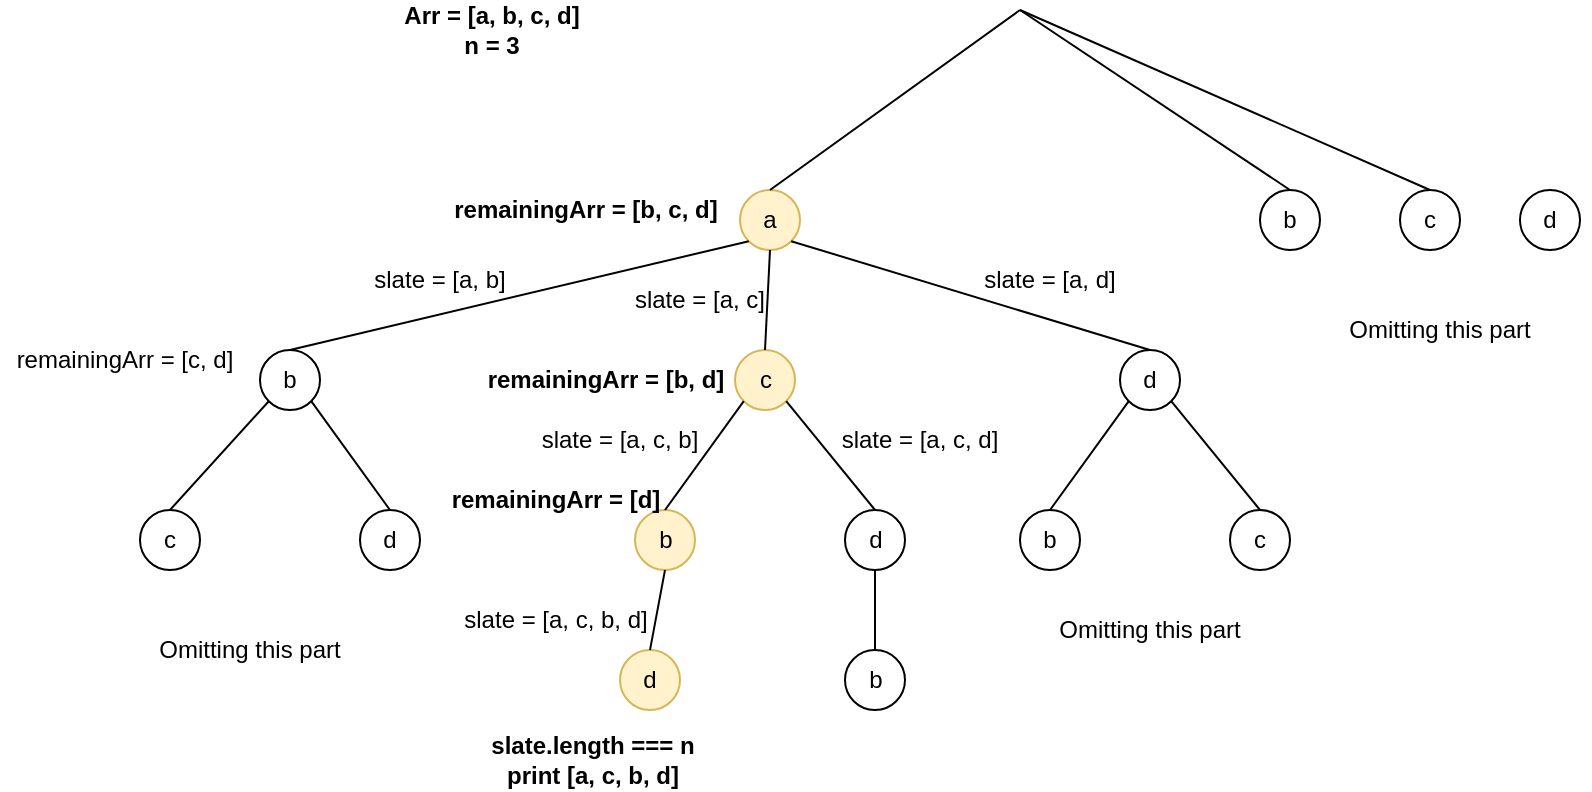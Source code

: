 <mxfile version="14.9.6" type="device" pages="2"><diagram id="VjPE4i1i8YUDDfjhyJEI" name="Permutation Without Repetition"><mxGraphModel dx="1636" dy="487" grid="1" gridSize="10" guides="1" tooltips="1" connect="1" arrows="1" fold="1" page="1" pageScale="1" pageWidth="850" pageHeight="1100" math="0" shadow="0"><root><mxCell id="0"/><mxCell id="1" parent="0"/><mxCell id="Bomva00BAVWua4RwrAof-1" value="Arr = [a, b, c, d]&lt;br&gt;n = 3" style="text;html=1;strokeColor=none;fillColor=none;align=center;verticalAlign=middle;whiteSpace=wrap;rounded=0;fontStyle=1" vertex="1" parent="1"><mxGeometry x="91.25" y="10" width="150" height="20" as="geometry"/></mxCell><mxCell id="Bomva00BAVWua4RwrAof-2" value="a" style="ellipse;whiteSpace=wrap;html=1;aspect=fixed;fillColor=#fff2cc;strokeColor=#d6b656;" vertex="1" parent="1"><mxGeometry x="290" y="100" width="30" height="30" as="geometry"/></mxCell><mxCell id="Bomva00BAVWua4RwrAof-3" value="b" style="ellipse;whiteSpace=wrap;html=1;aspect=fixed;" vertex="1" parent="1"><mxGeometry x="50" y="180" width="30" height="30" as="geometry"/></mxCell><mxCell id="Bomva00BAVWua4RwrAof-4" value="d" style="ellipse;whiteSpace=wrap;html=1;aspect=fixed;" vertex="1" parent="1"><mxGeometry x="480" y="180" width="30" height="30" as="geometry"/></mxCell><mxCell id="Bomva00BAVWua4RwrAof-5" value="c" style="ellipse;whiteSpace=wrap;html=1;aspect=fixed;" vertex="1" parent="1"><mxGeometry x="-10" y="260" width="30" height="30" as="geometry"/></mxCell><mxCell id="Bomva00BAVWua4RwrAof-6" value="d" style="ellipse;whiteSpace=wrap;html=1;aspect=fixed;" vertex="1" parent="1"><mxGeometry x="100" y="260" width="30" height="30" as="geometry"/></mxCell><mxCell id="Bomva00BAVWua4RwrAof-7" value="b" style="ellipse;whiteSpace=wrap;html=1;aspect=fixed;" vertex="1" parent="1"><mxGeometry x="430" y="260" width="30" height="30" as="geometry"/></mxCell><mxCell id="Bomva00BAVWua4RwrAof-8" value="c" style="ellipse;whiteSpace=wrap;html=1;aspect=fixed;" vertex="1" parent="1"><mxGeometry x="535" y="260" width="30" height="30" as="geometry"/></mxCell><mxCell id="Bomva00BAVWua4RwrAof-9" value="b" style="ellipse;whiteSpace=wrap;html=1;aspect=fixed;" vertex="1" parent="1"><mxGeometry x="550" y="100" width="30" height="30" as="geometry"/></mxCell><mxCell id="Bomva00BAVWua4RwrAof-10" value="d" style="ellipse;whiteSpace=wrap;html=1;aspect=fixed;" vertex="1" parent="1"><mxGeometry x="680" y="100" width="30" height="30" as="geometry"/></mxCell><mxCell id="Bomva00BAVWua4RwrAof-11" value="c" style="ellipse;whiteSpace=wrap;html=1;aspect=fixed;" vertex="1" parent="1"><mxGeometry x="620" y="100" width="30" height="30" as="geometry"/></mxCell><mxCell id="Bomva00BAVWua4RwrAof-12" value="" style="endArrow=none;html=1;entryX=0;entryY=1;entryDx=0;entryDy=0;exitX=0.5;exitY=0;exitDx=0;exitDy=0;" edge="1" parent="1" source="Bomva00BAVWua4RwrAof-3" target="Bomva00BAVWua4RwrAof-2"><mxGeometry width="50" height="50" relative="1" as="geometry"><mxPoint x="210" y="200" as="sourcePoint"/><mxPoint x="260" y="150" as="targetPoint"/></mxGeometry></mxCell><mxCell id="Bomva00BAVWua4RwrAof-13" value="" style="endArrow=none;html=1;entryX=1;entryY=1;entryDx=0;entryDy=0;exitX=0.5;exitY=0;exitDx=0;exitDy=0;" edge="1" parent="1" source="Bomva00BAVWua4RwrAof-4" target="Bomva00BAVWua4RwrAof-2"><mxGeometry width="50" height="50" relative="1" as="geometry"><mxPoint x="175" y="190" as="sourcePoint"/><mxPoint x="274.393" y="135.607" as="targetPoint"/></mxGeometry></mxCell><mxCell id="Bomva00BAVWua4RwrAof-14" value="" style="endArrow=none;html=1;entryX=0;entryY=1;entryDx=0;entryDy=0;exitX=0.5;exitY=0;exitDx=0;exitDy=0;" edge="1" parent="1" source="Bomva00BAVWua4RwrAof-5" target="Bomva00BAVWua4RwrAof-3"><mxGeometry width="50" height="50" relative="1" as="geometry"><mxPoint x="75" y="190" as="sourcePoint"/><mxPoint x="174.393" y="135.607" as="targetPoint"/></mxGeometry></mxCell><mxCell id="Bomva00BAVWua4RwrAof-15" value="" style="endArrow=none;html=1;entryX=1;entryY=1;entryDx=0;entryDy=0;exitX=0.5;exitY=0;exitDx=0;exitDy=0;" edge="1" parent="1" source="Bomva00BAVWua4RwrAof-6" target="Bomva00BAVWua4RwrAof-3"><mxGeometry width="50" height="50" relative="1" as="geometry"><mxPoint x="15" y="270" as="sourcePoint"/><mxPoint x="64.393" y="215.607" as="targetPoint"/></mxGeometry></mxCell><mxCell id="Bomva00BAVWua4RwrAof-16" value="remainingArr = [b, c, d]" style="text;html=1;strokeColor=none;fillColor=none;align=center;verticalAlign=middle;whiteSpace=wrap;rounded=0;fontStyle=1" vertex="1" parent="1"><mxGeometry x="137.5" y="100" width="150" height="20" as="geometry"/></mxCell><mxCell id="Bomva00BAVWua4RwrAof-17" value="c" style="ellipse;whiteSpace=wrap;html=1;aspect=fixed;fillColor=#fff2cc;strokeColor=#d6b656;" vertex="1" parent="1"><mxGeometry x="287.5" y="180" width="30" height="30" as="geometry"/></mxCell><mxCell id="Bomva00BAVWua4RwrAof-18" value="b" style="ellipse;whiteSpace=wrap;html=1;aspect=fixed;fillColor=#fff2cc;strokeColor=#d6b656;" vertex="1" parent="1"><mxGeometry x="237.5" y="260" width="30" height="30" as="geometry"/></mxCell><mxCell id="Bomva00BAVWua4RwrAof-19" value="d" style="ellipse;whiteSpace=wrap;html=1;aspect=fixed;" vertex="1" parent="1"><mxGeometry x="342.5" y="260" width="30" height="30" as="geometry"/></mxCell><mxCell id="Bomva00BAVWua4RwrAof-20" value="" style="endArrow=none;html=1;entryX=0.5;entryY=1;entryDx=0;entryDy=0;exitX=0.5;exitY=0;exitDx=0;exitDy=0;" edge="1" parent="1" source="Bomva00BAVWua4RwrAof-17" target="Bomva00BAVWua4RwrAof-2"><mxGeometry width="50" height="50" relative="1" as="geometry"><mxPoint x="290" y="220" as="sourcePoint"/><mxPoint x="340" y="170" as="targetPoint"/></mxGeometry></mxCell><mxCell id="Bomva00BAVWua4RwrAof-21" value="" style="endArrow=none;html=1;entryX=0;entryY=1;entryDx=0;entryDy=0;exitX=0.5;exitY=0;exitDx=0;exitDy=0;" edge="1" parent="1" source="Bomva00BAVWua4RwrAof-18" target="Bomva00BAVWua4RwrAof-17"><mxGeometry width="50" height="50" relative="1" as="geometry"><mxPoint x="312.5" y="190" as="sourcePoint"/><mxPoint x="315" y="140" as="targetPoint"/></mxGeometry></mxCell><mxCell id="Bomva00BAVWua4RwrAof-22" value="" style="endArrow=none;html=1;entryX=1;entryY=1;entryDx=0;entryDy=0;exitX=0.5;exitY=0;exitDx=0;exitDy=0;" edge="1" parent="1" source="Bomva00BAVWua4RwrAof-19" target="Bomva00BAVWua4RwrAof-17"><mxGeometry width="50" height="50" relative="1" as="geometry"><mxPoint x="262.5" y="270" as="sourcePoint"/><mxPoint x="301.893" y="215.607" as="targetPoint"/></mxGeometry></mxCell><mxCell id="Bomva00BAVWua4RwrAof-23" value="&lt;span&gt;remainingArr = [c, d]&lt;/span&gt;" style="text;html=1;strokeColor=none;fillColor=none;align=center;verticalAlign=middle;whiteSpace=wrap;rounded=0;fontStyle=0" vertex="1" parent="1"><mxGeometry x="-80" y="170" width="125" height="30" as="geometry"/></mxCell><mxCell id="Bomva00BAVWua4RwrAof-26" value="remainingArr = [b, d]" style="text;html=1;strokeColor=none;fillColor=none;align=center;verticalAlign=middle;whiteSpace=wrap;rounded=0;fontStyle=1" vertex="1" parent="1"><mxGeometry x="157.5" y="170" width="130" height="50" as="geometry"/></mxCell><mxCell id="Bomva00BAVWua4RwrAof-27" value="slate = [a, c, b]" style="text;html=1;strokeColor=none;fillColor=none;align=center;verticalAlign=middle;whiteSpace=wrap;rounded=0;" vertex="1" parent="1"><mxGeometry x="180" y="210" width="100" height="30" as="geometry"/></mxCell><mxCell id="Bomva00BAVWua4RwrAof-28" value="slate = [a, c, d]" style="text;html=1;strokeColor=none;fillColor=none;align=center;verticalAlign=middle;whiteSpace=wrap;rounded=0;" vertex="1" parent="1"><mxGeometry x="330" y="200" width="100" height="50" as="geometry"/></mxCell><mxCell id="Bomva00BAVWua4RwrAof-29" value="slate = [a, b]" style="text;html=1;strokeColor=none;fillColor=none;align=center;verticalAlign=middle;whiteSpace=wrap;rounded=0;" vertex="1" parent="1"><mxGeometry x="100" y="120" width="80" height="50" as="geometry"/></mxCell><mxCell id="Bomva00BAVWua4RwrAof-30" value="slate = [a, c]" style="text;html=1;strokeColor=none;fillColor=none;align=center;verticalAlign=middle;whiteSpace=wrap;rounded=0;" vertex="1" parent="1"><mxGeometry x="230" y="130" width="80" height="50" as="geometry"/></mxCell><mxCell id="Bomva00BAVWua4RwrAof-31" value="slate = [a, d]" style="text;html=1;strokeColor=none;fillColor=none;align=center;verticalAlign=middle;whiteSpace=wrap;rounded=0;" vertex="1" parent="1"><mxGeometry x="405" y="120" width="80" height="50" as="geometry"/></mxCell><mxCell id="Bomva00BAVWua4RwrAof-33" value="" style="endArrow=none;html=1;entryX=0;entryY=1;entryDx=0;entryDy=0;exitX=0.5;exitY=0;exitDx=0;exitDy=0;" edge="1" parent="1" source="Bomva00BAVWua4RwrAof-7" target="Bomva00BAVWua4RwrAof-4"><mxGeometry width="50" height="50" relative="1" as="geometry"><mxPoint x="262.5" y="270" as="sourcePoint"/><mxPoint x="301.893" y="215.607" as="targetPoint"/></mxGeometry></mxCell><mxCell id="Bomva00BAVWua4RwrAof-34" value="" style="endArrow=none;html=1;entryX=1;entryY=1;entryDx=0;entryDy=0;exitX=0.5;exitY=0;exitDx=0;exitDy=0;" edge="1" parent="1" source="Bomva00BAVWua4RwrAof-8" target="Bomva00BAVWua4RwrAof-4"><mxGeometry width="50" height="50" relative="1" as="geometry"><mxPoint x="455" y="270" as="sourcePoint"/><mxPoint x="494.393" y="215.607" as="targetPoint"/></mxGeometry></mxCell><mxCell id="Bomva00BAVWua4RwrAof-35" value="" style="endArrow=none;html=1;exitX=0.5;exitY=0;exitDx=0;exitDy=0;" edge="1" parent="1" source="Bomva00BAVWua4RwrAof-2"><mxGeometry width="50" height="50" relative="1" as="geometry"><mxPoint x="350" y="90" as="sourcePoint"/><mxPoint x="430" y="10" as="targetPoint"/></mxGeometry></mxCell><mxCell id="Bomva00BAVWua4RwrAof-36" value="" style="endArrow=none;html=1;exitX=0.5;exitY=0;exitDx=0;exitDy=0;" edge="1" parent="1" source="Bomva00BAVWua4RwrAof-9"><mxGeometry width="50" height="50" relative="1" as="geometry"><mxPoint x="315" y="110" as="sourcePoint"/><mxPoint x="430" y="10" as="targetPoint"/></mxGeometry></mxCell><mxCell id="Bomva00BAVWua4RwrAof-37" value="" style="endArrow=none;html=1;exitX=0.5;exitY=0;exitDx=0;exitDy=0;" edge="1" parent="1" source="Bomva00BAVWua4RwrAof-11"><mxGeometry width="50" height="50" relative="1" as="geometry"><mxPoint x="575" y="110" as="sourcePoint"/><mxPoint x="430" y="10" as="targetPoint"/></mxGeometry></mxCell><mxCell id="Bomva00BAVWua4RwrAof-38" value="Omitting this part" style="text;html=1;strokeColor=none;fillColor=none;align=center;verticalAlign=middle;whiteSpace=wrap;rounded=0;" vertex="1" parent="1"><mxGeometry x="565" y="160" width="150" height="20" as="geometry"/></mxCell><mxCell id="Bomva00BAVWua4RwrAof-40" value="remainingArr = [d]" style="text;html=1;strokeColor=none;fillColor=none;align=center;verticalAlign=middle;whiteSpace=wrap;rounded=0;fontStyle=1" vertex="1" parent="1"><mxGeometry x="137.5" y="240" width="120" height="30" as="geometry"/></mxCell><mxCell id="Bomva00BAVWua4RwrAof-41" value="d" style="ellipse;whiteSpace=wrap;html=1;aspect=fixed;fillColor=#fff2cc;strokeColor=#d6b656;" vertex="1" parent="1"><mxGeometry x="230" y="330" width="30" height="30" as="geometry"/></mxCell><mxCell id="Bomva00BAVWua4RwrAof-42" value="b" style="ellipse;whiteSpace=wrap;html=1;aspect=fixed;" vertex="1" parent="1"><mxGeometry x="342.5" y="330" width="30" height="30" as="geometry"/></mxCell><mxCell id="Bomva00BAVWua4RwrAof-43" value="Omitting this part" style="text;html=1;strokeColor=none;fillColor=none;align=center;verticalAlign=middle;whiteSpace=wrap;rounded=0;" vertex="1" parent="1"><mxGeometry x="420" y="310" width="150" height="20" as="geometry"/></mxCell><mxCell id="Bomva00BAVWua4RwrAof-44" value="Omitting this part" style="text;html=1;strokeColor=none;fillColor=none;align=center;verticalAlign=middle;whiteSpace=wrap;rounded=0;" vertex="1" parent="1"><mxGeometry x="-30" y="320" width="150" height="20" as="geometry"/></mxCell><mxCell id="Bomva00BAVWua4RwrAof-45" value="" style="endArrow=none;html=1;entryX=0.5;entryY=1;entryDx=0;entryDy=0;exitX=0.5;exitY=0;exitDx=0;exitDy=0;" edge="1" parent="1" source="Bomva00BAVWua4RwrAof-41" target="Bomva00BAVWua4RwrAof-18"><mxGeometry width="50" height="50" relative="1" as="geometry"><mxPoint x="125" y="270" as="sourcePoint"/><mxPoint x="85.607" y="215.607" as="targetPoint"/></mxGeometry></mxCell><mxCell id="Bomva00BAVWua4RwrAof-46" value="" style="endArrow=none;html=1;entryX=0.5;entryY=1;entryDx=0;entryDy=0;exitX=0.5;exitY=0;exitDx=0;exitDy=0;" edge="1" parent="1" source="Bomva00BAVWua4RwrAof-42" target="Bomva00BAVWua4RwrAof-19"><mxGeometry width="50" height="50" relative="1" as="geometry"><mxPoint x="255" y="340" as="sourcePoint"/><mxPoint x="262.5" y="300" as="targetPoint"/></mxGeometry></mxCell><mxCell id="Bomva00BAVWua4RwrAof-48" value="slate = [a, c, b, d]" style="text;html=1;strokeColor=none;fillColor=none;align=center;verticalAlign=middle;whiteSpace=wrap;rounded=0;" vertex="1" parent="1"><mxGeometry x="147.5" y="300" width="100" height="30" as="geometry"/></mxCell><mxCell id="Bomva00BAVWua4RwrAof-49" value="slate.length === n&lt;br&gt;print [a, c, b, d]" style="text;html=1;strokeColor=none;fillColor=none;align=center;verticalAlign=middle;whiteSpace=wrap;rounded=0;fontStyle=1" vertex="1" parent="1"><mxGeometry x="160" y="370" width="112.5" height="30" as="geometry"/></mxCell></root></mxGraphModel></diagram><diagram id="mXPKz-lI0O_87XQeTtcW" name="n Queen Problem"><mxGraphModel dx="1775" dy="573" grid="1" gridSize="10" guides="1" tooltips="1" connect="1" arrows="1" fold="1" page="1" pageScale="1" pageWidth="850" pageHeight="1100" math="0" shadow="0"><root><mxCell id="t4v6fVzOczYF-WGyuO1x-0"/><mxCell id="t4v6fVzOczYF-WGyuO1x-1" parent="t4v6fVzOczYF-WGyuO1x-0"/><mxCell id="t4v6fVzOczYF-WGyuO1x-2" value="" style="rounded=0;whiteSpace=wrap;html=1;" vertex="1" parent="t4v6fVzOczYF-WGyuO1x-1"><mxGeometry x="220" y="60" width="30" height="30" as="geometry"/></mxCell><mxCell id="t4v6fVzOczYF-WGyuO1x-3" value="" style="rounded=0;whiteSpace=wrap;html=1;" vertex="1" parent="t4v6fVzOczYF-WGyuO1x-1"><mxGeometry x="250" y="60" width="30" height="30" as="geometry"/></mxCell><mxCell id="t4v6fVzOczYF-WGyuO1x-4" value="" style="rounded=0;whiteSpace=wrap;html=1;" vertex="1" parent="t4v6fVzOczYF-WGyuO1x-1"><mxGeometry x="280" y="60" width="30" height="30" as="geometry"/></mxCell><mxCell id="t4v6fVzOczYF-WGyuO1x-5" value="" style="rounded=0;whiteSpace=wrap;html=1;" vertex="1" parent="t4v6fVzOczYF-WGyuO1x-1"><mxGeometry x="220" y="90" width="30" height="30" as="geometry"/></mxCell><mxCell id="t4v6fVzOczYF-WGyuO1x-6" value="" style="rounded=0;whiteSpace=wrap;html=1;" vertex="1" parent="t4v6fVzOczYF-WGyuO1x-1"><mxGeometry x="250" y="90" width="30" height="30" as="geometry"/></mxCell><mxCell id="t4v6fVzOczYF-WGyuO1x-7" value="" style="rounded=0;whiteSpace=wrap;html=1;" vertex="1" parent="t4v6fVzOczYF-WGyuO1x-1"><mxGeometry x="280" y="90" width="30" height="30" as="geometry"/></mxCell><mxCell id="t4v6fVzOczYF-WGyuO1x-8" value="" style="rounded=0;whiteSpace=wrap;html=1;" vertex="1" parent="t4v6fVzOczYF-WGyuO1x-1"><mxGeometry x="220" y="120" width="30" height="30" as="geometry"/></mxCell><mxCell id="t4v6fVzOczYF-WGyuO1x-9" value="" style="rounded=0;whiteSpace=wrap;html=1;" vertex="1" parent="t4v6fVzOczYF-WGyuO1x-1"><mxGeometry x="250" y="120" width="30" height="30" as="geometry"/></mxCell><mxCell id="t4v6fVzOczYF-WGyuO1x-10" value="" style="rounded=0;whiteSpace=wrap;html=1;" vertex="1" parent="t4v6fVzOczYF-WGyuO1x-1"><mxGeometry x="280" y="120" width="30" height="30" as="geometry"/></mxCell><mxCell id="t4v6fVzOczYF-WGyuO1x-11" value="Q" style="rounded=0;whiteSpace=wrap;html=1;" vertex="1" parent="t4v6fVzOczYF-WGyuO1x-1"><mxGeometry x="-30" y="270" width="30" height="30" as="geometry"/></mxCell><mxCell id="t4v6fVzOczYF-WGyuO1x-12" value="" style="rounded=0;whiteSpace=wrap;html=1;" vertex="1" parent="t4v6fVzOczYF-WGyuO1x-1"><mxGeometry y="270" width="30" height="30" as="geometry"/></mxCell><mxCell id="t4v6fVzOczYF-WGyuO1x-13" value="" style="rounded=0;whiteSpace=wrap;html=1;" vertex="1" parent="t4v6fVzOczYF-WGyuO1x-1"><mxGeometry x="30" y="270" width="30" height="30" as="geometry"/></mxCell><mxCell id="t4v6fVzOczYF-WGyuO1x-14" value="" style="rounded=0;whiteSpace=wrap;html=1;" vertex="1" parent="t4v6fVzOczYF-WGyuO1x-1"><mxGeometry x="390" y="260" width="30" height="30" as="geometry"/></mxCell><mxCell id="t4v6fVzOczYF-WGyuO1x-15" value="Q" style="rounded=0;whiteSpace=wrap;html=1;" vertex="1" parent="t4v6fVzOczYF-WGyuO1x-1"><mxGeometry x="420" y="260" width="30" height="30" as="geometry"/></mxCell><mxCell id="t4v6fVzOczYF-WGyuO1x-16" value="" style="rounded=0;whiteSpace=wrap;html=1;" vertex="1" parent="t4v6fVzOczYF-WGyuO1x-1"><mxGeometry x="450" y="260" width="30" height="30" as="geometry"/></mxCell><mxCell id="t4v6fVzOczYF-WGyuO1x-17" value="" style="rounded=0;whiteSpace=wrap;html=1;" vertex="1" parent="t4v6fVzOczYF-WGyuO1x-1"><mxGeometry x="680" y="260" width="30" height="30" as="geometry"/></mxCell><mxCell id="t4v6fVzOczYF-WGyuO1x-18" value="" style="rounded=0;whiteSpace=wrap;html=1;" vertex="1" parent="t4v6fVzOczYF-WGyuO1x-1"><mxGeometry x="710" y="260" width="30" height="30" as="geometry"/></mxCell><mxCell id="t4v6fVzOczYF-WGyuO1x-19" value="Q" style="rounded=0;whiteSpace=wrap;html=1;" vertex="1" parent="t4v6fVzOczYF-WGyuO1x-1"><mxGeometry x="740" y="260" width="30" height="30" as="geometry"/></mxCell><mxCell id="t4v6fVzOczYF-WGyuO1x-20" value="[0]" style="text;html=1;strokeColor=none;fillColor=none;align=center;verticalAlign=middle;whiteSpace=wrap;rounded=0;" vertex="1" parent="t4v6fVzOczYF-WGyuO1x-1"><mxGeometry x="-5" y="240" width="40" height="20" as="geometry"/></mxCell><mxCell id="t4v6fVzOczYF-WGyuO1x-21" value="[1]" style="text;html=1;strokeColor=none;fillColor=none;align=center;verticalAlign=middle;whiteSpace=wrap;rounded=0;" vertex="1" parent="t4v6fVzOczYF-WGyuO1x-1"><mxGeometry x="415" y="230" width="40" height="20" as="geometry"/></mxCell><mxCell id="t4v6fVzOczYF-WGyuO1x-22" value="[2]" style="text;html=1;strokeColor=none;fillColor=none;align=center;verticalAlign=middle;whiteSpace=wrap;rounded=0;" vertex="1" parent="t4v6fVzOczYF-WGyuO1x-1"><mxGeometry x="700" y="230" width="40" height="20" as="geometry"/></mxCell><mxCell id="t4v6fVzOczYF-WGyuO1x-23" value="Q" style="rounded=0;whiteSpace=wrap;html=1;" vertex="1" parent="t4v6fVzOczYF-WGyuO1x-1"><mxGeometry x="-160" y="350" width="30" height="30" as="geometry"/></mxCell><mxCell id="t4v6fVzOczYF-WGyuO1x-24" value="" style="rounded=0;whiteSpace=wrap;html=1;" vertex="1" parent="t4v6fVzOczYF-WGyuO1x-1"><mxGeometry x="-130" y="350" width="30" height="30" as="geometry"/></mxCell><mxCell id="t4v6fVzOczYF-WGyuO1x-25" value="" style="rounded=0;whiteSpace=wrap;html=1;" vertex="1" parent="t4v6fVzOczYF-WGyuO1x-1"><mxGeometry x="-100" y="350" width="30" height="30" as="geometry"/></mxCell><mxCell id="t4v6fVzOczYF-WGyuO1x-26" value="Q" style="rounded=0;whiteSpace=wrap;html=1;" vertex="1" parent="t4v6fVzOczYF-WGyuO1x-1"><mxGeometry x="-160" y="380" width="30" height="30" as="geometry"/></mxCell><mxCell id="t4v6fVzOczYF-WGyuO1x-27" value="" style="rounded=0;whiteSpace=wrap;html=1;" vertex="1" parent="t4v6fVzOczYF-WGyuO1x-1"><mxGeometry x="-130" y="380" width="30" height="30" as="geometry"/></mxCell><mxCell id="t4v6fVzOczYF-WGyuO1x-28" value="" style="rounded=0;whiteSpace=wrap;html=1;" vertex="1" parent="t4v6fVzOczYF-WGyuO1x-1"><mxGeometry x="-100" y="380" width="30" height="30" as="geometry"/></mxCell><mxCell id="t4v6fVzOczYF-WGyuO1x-32" value="Q" style="rounded=0;whiteSpace=wrap;html=1;" vertex="1" parent="t4v6fVzOczYF-WGyuO1x-1"><mxGeometry x="-30" y="350" width="30" height="30" as="geometry"/></mxCell><mxCell id="t4v6fVzOczYF-WGyuO1x-33" value="" style="rounded=0;whiteSpace=wrap;html=1;" vertex="1" parent="t4v6fVzOczYF-WGyuO1x-1"><mxGeometry y="350" width="30" height="30" as="geometry"/></mxCell><mxCell id="t4v6fVzOczYF-WGyuO1x-34" value="" style="rounded=0;whiteSpace=wrap;html=1;" vertex="1" parent="t4v6fVzOczYF-WGyuO1x-1"><mxGeometry x="30" y="350" width="30" height="30" as="geometry"/></mxCell><mxCell id="t4v6fVzOczYF-WGyuO1x-35" value="" style="rounded=0;whiteSpace=wrap;html=1;" vertex="1" parent="t4v6fVzOczYF-WGyuO1x-1"><mxGeometry x="-30" y="380" width="30" height="30" as="geometry"/></mxCell><mxCell id="t4v6fVzOczYF-WGyuO1x-36" value="Q" style="rounded=0;whiteSpace=wrap;html=1;" vertex="1" parent="t4v6fVzOczYF-WGyuO1x-1"><mxGeometry y="380" width="30" height="30" as="geometry"/></mxCell><mxCell id="t4v6fVzOczYF-WGyuO1x-37" value="" style="rounded=0;whiteSpace=wrap;html=1;" vertex="1" parent="t4v6fVzOczYF-WGyuO1x-1"><mxGeometry x="30" y="380" width="30" height="30" as="geometry"/></mxCell><mxCell id="t4v6fVzOczYF-WGyuO1x-38" value="Q" style="rounded=0;whiteSpace=wrap;html=1;" vertex="1" parent="t4v6fVzOczYF-WGyuO1x-1"><mxGeometry x="100" y="350" width="30" height="30" as="geometry"/></mxCell><mxCell id="t4v6fVzOczYF-WGyuO1x-39" value="" style="rounded=0;whiteSpace=wrap;html=1;" vertex="1" parent="t4v6fVzOczYF-WGyuO1x-1"><mxGeometry x="130" y="350" width="30" height="30" as="geometry"/></mxCell><mxCell id="t4v6fVzOczYF-WGyuO1x-40" value="" style="rounded=0;whiteSpace=wrap;html=1;" vertex="1" parent="t4v6fVzOczYF-WGyuO1x-1"><mxGeometry x="160" y="350" width="30" height="30" as="geometry"/></mxCell><mxCell id="t4v6fVzOczYF-WGyuO1x-41" value="" style="rounded=0;whiteSpace=wrap;html=1;" vertex="1" parent="t4v6fVzOczYF-WGyuO1x-1"><mxGeometry x="100" y="380" width="30" height="30" as="geometry"/></mxCell><mxCell id="t4v6fVzOczYF-WGyuO1x-42" value="" style="rounded=0;whiteSpace=wrap;html=1;" vertex="1" parent="t4v6fVzOczYF-WGyuO1x-1"><mxGeometry x="130" y="380" width="30" height="30" as="geometry"/></mxCell><mxCell id="t4v6fVzOczYF-WGyuO1x-43" value="Q" style="rounded=0;whiteSpace=wrap;html=1;" vertex="1" parent="t4v6fVzOczYF-WGyuO1x-1"><mxGeometry x="160" y="380" width="30" height="30" as="geometry"/></mxCell><mxCell id="t4v6fVzOczYF-WGyuO1x-44" value="[0, 0]" style="text;html=1;strokeColor=none;fillColor=none;align=center;verticalAlign=middle;whiteSpace=wrap;rounded=0;" vertex="1" parent="t4v6fVzOczYF-WGyuO1x-1"><mxGeometry x="-150" y="320" width="40" height="20" as="geometry"/></mxCell><mxCell id="t4v6fVzOczYF-WGyuO1x-45" value="[0, 1]" style="text;html=1;strokeColor=none;fillColor=none;align=center;verticalAlign=middle;whiteSpace=wrap;rounded=0;" vertex="1" parent="t4v6fVzOczYF-WGyuO1x-1"><mxGeometry x="-10" y="320" width="40" height="20" as="geometry"/></mxCell><mxCell id="t4v6fVzOczYF-WGyuO1x-46" value="[0, 2]" style="text;html=1;strokeColor=none;fillColor=none;align=center;verticalAlign=middle;whiteSpace=wrap;rounded=0;" vertex="1" parent="t4v6fVzOczYF-WGyuO1x-1"><mxGeometry x="120" y="320" width="40" height="20" as="geometry"/></mxCell><mxCell id="t4v6fVzOczYF-WGyuO1x-47" value="" style="rounded=0;whiteSpace=wrap;html=1;" vertex="1" parent="t4v6fVzOczYF-WGyuO1x-1"><mxGeometry x="270" y="350" width="30" height="30" as="geometry"/></mxCell><mxCell id="t4v6fVzOczYF-WGyuO1x-48" value="Q" style="rounded=0;whiteSpace=wrap;html=1;" vertex="1" parent="t4v6fVzOczYF-WGyuO1x-1"><mxGeometry x="300" y="350" width="30" height="30" as="geometry"/></mxCell><mxCell id="t4v6fVzOczYF-WGyuO1x-49" value="" style="rounded=0;whiteSpace=wrap;html=1;" vertex="1" parent="t4v6fVzOczYF-WGyuO1x-1"><mxGeometry x="330" y="350" width="30" height="30" as="geometry"/></mxCell><mxCell id="t4v6fVzOczYF-WGyuO1x-50" value="Q" style="rounded=0;whiteSpace=wrap;html=1;" vertex="1" parent="t4v6fVzOczYF-WGyuO1x-1"><mxGeometry x="270" y="380" width="30" height="30" as="geometry"/></mxCell><mxCell id="t4v6fVzOczYF-WGyuO1x-51" value="" style="rounded=0;whiteSpace=wrap;html=1;" vertex="1" parent="t4v6fVzOczYF-WGyuO1x-1"><mxGeometry x="300" y="380" width="30" height="30" as="geometry"/></mxCell><mxCell id="t4v6fVzOczYF-WGyuO1x-52" value="" style="rounded=0;whiteSpace=wrap;html=1;" vertex="1" parent="t4v6fVzOczYF-WGyuO1x-1"><mxGeometry x="330" y="380" width="30" height="30" as="geometry"/></mxCell><mxCell id="t4v6fVzOczYF-WGyuO1x-53" value="" style="rounded=0;whiteSpace=wrap;html=1;" vertex="1" parent="t4v6fVzOczYF-WGyuO1x-1"><mxGeometry x="400" y="350" width="30" height="30" as="geometry"/></mxCell><mxCell id="t4v6fVzOczYF-WGyuO1x-54" value="Q" style="rounded=0;whiteSpace=wrap;html=1;" vertex="1" parent="t4v6fVzOczYF-WGyuO1x-1"><mxGeometry x="430" y="350" width="30" height="30" as="geometry"/></mxCell><mxCell id="t4v6fVzOczYF-WGyuO1x-55" value="" style="rounded=0;whiteSpace=wrap;html=1;" vertex="1" parent="t4v6fVzOczYF-WGyuO1x-1"><mxGeometry x="460" y="350" width="30" height="30" as="geometry"/></mxCell><mxCell id="t4v6fVzOczYF-WGyuO1x-56" value="" style="rounded=0;whiteSpace=wrap;html=1;" vertex="1" parent="t4v6fVzOczYF-WGyuO1x-1"><mxGeometry x="400" y="380" width="30" height="30" as="geometry"/></mxCell><mxCell id="t4v6fVzOczYF-WGyuO1x-57" value="Q" style="rounded=0;whiteSpace=wrap;html=1;" vertex="1" parent="t4v6fVzOczYF-WGyuO1x-1"><mxGeometry x="430" y="380" width="30" height="30" as="geometry"/></mxCell><mxCell id="t4v6fVzOczYF-WGyuO1x-58" value="" style="rounded=0;whiteSpace=wrap;html=1;" vertex="1" parent="t4v6fVzOczYF-WGyuO1x-1"><mxGeometry x="460" y="380" width="30" height="30" as="geometry"/></mxCell><mxCell id="t4v6fVzOczYF-WGyuO1x-59" value="" style="rounded=0;whiteSpace=wrap;html=1;" vertex="1" parent="t4v6fVzOczYF-WGyuO1x-1"><mxGeometry x="530" y="350" width="30" height="30" as="geometry"/></mxCell><mxCell id="t4v6fVzOczYF-WGyuO1x-60" value="Q" style="rounded=0;whiteSpace=wrap;html=1;" vertex="1" parent="t4v6fVzOczYF-WGyuO1x-1"><mxGeometry x="560" y="350" width="30" height="30" as="geometry"/></mxCell><mxCell id="t4v6fVzOczYF-WGyuO1x-61" value="" style="rounded=0;whiteSpace=wrap;html=1;" vertex="1" parent="t4v6fVzOczYF-WGyuO1x-1"><mxGeometry x="590" y="350" width="30" height="30" as="geometry"/></mxCell><mxCell id="t4v6fVzOczYF-WGyuO1x-62" value="" style="rounded=0;whiteSpace=wrap;html=1;" vertex="1" parent="t4v6fVzOczYF-WGyuO1x-1"><mxGeometry x="530" y="380" width="30" height="30" as="geometry"/></mxCell><mxCell id="t4v6fVzOczYF-WGyuO1x-63" value="" style="rounded=0;whiteSpace=wrap;html=1;" vertex="1" parent="t4v6fVzOczYF-WGyuO1x-1"><mxGeometry x="560" y="380" width="30" height="30" as="geometry"/></mxCell><mxCell id="t4v6fVzOczYF-WGyuO1x-64" value="Q" style="rounded=0;whiteSpace=wrap;html=1;" vertex="1" parent="t4v6fVzOczYF-WGyuO1x-1"><mxGeometry x="590" y="380" width="30" height="30" as="geometry"/></mxCell><mxCell id="t4v6fVzOczYF-WGyuO1x-65" value="[0, 0]" style="text;html=1;strokeColor=none;fillColor=none;align=center;verticalAlign=middle;whiteSpace=wrap;rounded=0;" vertex="1" parent="t4v6fVzOczYF-WGyuO1x-1"><mxGeometry x="280" y="320" width="40" height="20" as="geometry"/></mxCell><mxCell id="t4v6fVzOczYF-WGyuO1x-66" value="[0, 1]" style="text;html=1;strokeColor=none;fillColor=none;align=center;verticalAlign=middle;whiteSpace=wrap;rounded=0;" vertex="1" parent="t4v6fVzOczYF-WGyuO1x-1"><mxGeometry x="420" y="320" width="40" height="20" as="geometry"/></mxCell><mxCell id="t4v6fVzOczYF-WGyuO1x-67" value="[0, 2]" style="text;html=1;strokeColor=none;fillColor=none;align=center;verticalAlign=middle;whiteSpace=wrap;rounded=0;" vertex="1" parent="t4v6fVzOczYF-WGyuO1x-1"><mxGeometry x="550" y="320" width="40" height="20" as="geometry"/></mxCell><mxCell id="t4v6fVzOczYF-WGyuO1x-68" value="... Omit" style="text;html=1;strokeColor=none;fillColor=none;align=center;verticalAlign=middle;whiteSpace=wrap;rounded=0;" vertex="1" parent="t4v6fVzOczYF-WGyuO1x-1"><mxGeometry x="705" y="360" width="40" height="20" as="geometry"/></mxCell><mxCell id="t4v6fVzOczYF-WGyuO1x-70" value="Q" style="rounded=0;whiteSpace=wrap;html=1;fillColor=#f5f5f5;strokeColor=#666666;fontColor=#333333;" vertex="1" parent="t4v6fVzOczYF-WGyuO1x-1"><mxGeometry x="-130" y="590" width="30" height="30" as="geometry"/></mxCell><mxCell id="t4v6fVzOczYF-WGyuO1x-71" value="" style="rounded=0;whiteSpace=wrap;html=1;" vertex="1" parent="t4v6fVzOczYF-WGyuO1x-1"><mxGeometry x="-100" y="590" width="30" height="30" as="geometry"/></mxCell><mxCell id="t4v6fVzOczYF-WGyuO1x-72" value="" style="rounded=0;whiteSpace=wrap;html=1;" vertex="1" parent="t4v6fVzOczYF-WGyuO1x-1"><mxGeometry x="-70" y="590" width="30" height="30" as="geometry"/></mxCell><mxCell id="t4v6fVzOczYF-WGyuO1x-73" value="" style="rounded=0;whiteSpace=wrap;html=1;" vertex="1" parent="t4v6fVzOczYF-WGyuO1x-1"><mxGeometry x="-130" y="620" width="30" height="30" as="geometry"/></mxCell><mxCell id="t4v6fVzOczYF-WGyuO1x-74" value="" style="rounded=0;whiteSpace=wrap;html=1;" vertex="1" parent="t4v6fVzOczYF-WGyuO1x-1"><mxGeometry x="-100" y="620" width="30" height="30" as="geometry"/></mxCell><mxCell id="t4v6fVzOczYF-WGyuO1x-75" value="Q" style="rounded=0;whiteSpace=wrap;html=1;" vertex="1" parent="t4v6fVzOczYF-WGyuO1x-1"><mxGeometry x="-70" y="620" width="30" height="30" as="geometry"/></mxCell><mxCell id="t4v6fVzOczYF-WGyuO1x-76" value="[0, 2, 0]" style="text;html=1;strokeColor=none;fillColor=none;align=center;verticalAlign=middle;whiteSpace=wrap;rounded=0;" vertex="1" parent="t4v6fVzOczYF-WGyuO1x-1"><mxGeometry x="-110" y="560" width="60" height="20" as="geometry"/></mxCell><mxCell id="t4v6fVzOczYF-WGyuO1x-77" value="Q" style="rounded=0;whiteSpace=wrap;html=1;fillColor=#fff2cc;strokeColor=#d6b656;" vertex="1" parent="t4v6fVzOczYF-WGyuO1x-1"><mxGeometry x="-130" y="650" width="30" height="30" as="geometry"/></mxCell><mxCell id="t4v6fVzOczYF-WGyuO1x-78" value="" style="rounded=0;whiteSpace=wrap;html=1;" vertex="1" parent="t4v6fVzOczYF-WGyuO1x-1"><mxGeometry x="-100" y="650" width="30" height="30" as="geometry"/></mxCell><mxCell id="t4v6fVzOczYF-WGyuO1x-79" value="" style="rounded=0;whiteSpace=wrap;html=1;" vertex="1" parent="t4v6fVzOczYF-WGyuO1x-1"><mxGeometry x="-70" y="650" width="30" height="30" as="geometry"/></mxCell><mxCell id="t4v6fVzOczYF-WGyuO1x-80" value="current row's Queen" style="text;html=1;strokeColor=none;fillColor=none;align=center;verticalAlign=middle;whiteSpace=wrap;rounded=0;" vertex="1" parent="t4v6fVzOczYF-WGyuO1x-1"><mxGeometry x="-240" y="655" width="90" height="20" as="geometry"/></mxCell><mxCell id="t4v6fVzOczYF-WGyuO1x-81" value="row ii's Queen" style="text;html=1;strokeColor=none;fillColor=none;align=center;verticalAlign=middle;whiteSpace=wrap;rounded=0;" vertex="1" parent="t4v6fVzOczYF-WGyuO1x-1"><mxGeometry x="-240" y="590" width="90" height="20" as="geometry"/></mxCell><mxCell id="t4v6fVzOczYF-WGyuO1x-82" value="current row's Queen is on same column as row ii's queen!&lt;br&gt;&lt;br&gt;Attack is true!" style="text;html=1;strokeColor=none;fillColor=none;align=center;verticalAlign=middle;whiteSpace=wrap;rounded=0;" vertex="1" parent="t4v6fVzOczYF-WGyuO1x-1"><mxGeometry x="-210" y="700" width="160" height="60" as="geometry"/></mxCell><mxCell id="t4v6fVzOczYF-WGyuO1x-84" value="Q" style="rounded=0;whiteSpace=wrap;html=1;" vertex="1" parent="t4v6fVzOczYF-WGyuO1x-1"><mxGeometry x="110" y="590" width="30" height="30" as="geometry"/></mxCell><mxCell id="t4v6fVzOczYF-WGyuO1x-85" value="" style="rounded=0;whiteSpace=wrap;html=1;" vertex="1" parent="t4v6fVzOczYF-WGyuO1x-1"><mxGeometry x="140" y="590" width="30" height="30" as="geometry"/></mxCell><mxCell id="t4v6fVzOczYF-WGyuO1x-86" value="" style="rounded=0;whiteSpace=wrap;html=1;" vertex="1" parent="t4v6fVzOczYF-WGyuO1x-1"><mxGeometry x="170" y="590" width="30" height="30" as="geometry"/></mxCell><mxCell id="t4v6fVzOczYF-WGyuO1x-87" value="" style="rounded=0;whiteSpace=wrap;html=1;" vertex="1" parent="t4v6fVzOczYF-WGyuO1x-1"><mxGeometry x="110" y="620" width="30" height="30" as="geometry"/></mxCell><mxCell id="t4v6fVzOczYF-WGyuO1x-88" value="" style="rounded=0;whiteSpace=wrap;html=1;" vertex="1" parent="t4v6fVzOczYF-WGyuO1x-1"><mxGeometry x="140" y="620" width="30" height="30" as="geometry"/></mxCell><mxCell id="t4v6fVzOczYF-WGyuO1x-89" value="Q" style="rounded=0;whiteSpace=wrap;html=1;fillColor=#f5f5f5;strokeColor=#666666;fontColor=#333333;" vertex="1" parent="t4v6fVzOczYF-WGyuO1x-1"><mxGeometry x="170" y="620" width="30" height="30" as="geometry"/></mxCell><mxCell id="t4v6fVzOczYF-WGyuO1x-90" value="[0, 2, 0]" style="text;html=1;strokeColor=none;fillColor=none;align=center;verticalAlign=middle;whiteSpace=wrap;rounded=0;" vertex="1" parent="t4v6fVzOczYF-WGyuO1x-1"><mxGeometry x="130" y="560" width="60" height="20" as="geometry"/></mxCell><mxCell id="t4v6fVzOczYF-WGyuO1x-91" value="" style="rounded=0;whiteSpace=wrap;html=1;" vertex="1" parent="t4v6fVzOczYF-WGyuO1x-1"><mxGeometry x="110" y="650" width="30" height="30" as="geometry"/></mxCell><mxCell id="t4v6fVzOczYF-WGyuO1x-92" value="Q" style="rounded=0;whiteSpace=wrap;html=1;fillColor=#fff2cc;strokeColor=#d6b656;" vertex="1" parent="t4v6fVzOczYF-WGyuO1x-1"><mxGeometry x="140" y="650" width="30" height="30" as="geometry"/></mxCell><mxCell id="t4v6fVzOczYF-WGyuO1x-93" value="" style="rounded=0;whiteSpace=wrap;html=1;" vertex="1" parent="t4v6fVzOczYF-WGyuO1x-1"><mxGeometry x="170" y="650" width="30" height="30" as="geometry"/></mxCell><mxCell id="t4v6fVzOczYF-WGyuO1x-94" value="current row's Queen" style="text;html=1;strokeColor=none;fillColor=none;align=center;verticalAlign=middle;whiteSpace=wrap;rounded=0;" vertex="1" parent="t4v6fVzOczYF-WGyuO1x-1"><mxGeometry x="20" y="657.5" width="90" height="20" as="geometry"/></mxCell><mxCell id="t4v6fVzOczYF-WGyuO1x-95" value="row ii's Queen" style="text;html=1;strokeColor=none;fillColor=none;align=center;verticalAlign=middle;whiteSpace=wrap;rounded=0;" vertex="1" parent="t4v6fVzOczYF-WGyuO1x-1"><mxGeometry x="200" y="625" width="90" height="20" as="geometry"/></mxCell><mxCell id="t4v6fVzOczYF-WGyuO1x-96" value="current row's Queen is on same diagonal as row ii's queen!&lt;br&gt;&lt;br&gt;Attack is true!" style="text;html=1;strokeColor=none;fillColor=none;align=center;verticalAlign=middle;whiteSpace=wrap;rounded=0;" vertex="1" parent="t4v6fVzOczYF-WGyuO1x-1"><mxGeometry x="65" y="700" width="160" height="60" as="geometry"/></mxCell><mxCell id="t4v6fVzOczYF-WGyuO1x-97" value="&lt;b&gt;ii = 0&lt;/b&gt;" style="text;html=1;strokeColor=none;fillColor=none;align=center;verticalAlign=middle;whiteSpace=wrap;rounded=0;" vertex="1" parent="t4v6fVzOczYF-WGyuO1x-1"><mxGeometry x="-240" y="560" width="60" height="20" as="geometry"/></mxCell><mxCell id="t4v6fVzOczYF-WGyuO1x-98" value="&lt;b&gt;ii = 1&lt;/b&gt;" style="text;html=1;strokeColor=none;fillColor=none;align=center;verticalAlign=middle;whiteSpace=wrap;rounded=0;" vertex="1" parent="t4v6fVzOczYF-WGyuO1x-1"><mxGeometry x="40" y="560" width="60" height="20" as="geometry"/></mxCell></root></mxGraphModel></diagram></mxfile>
